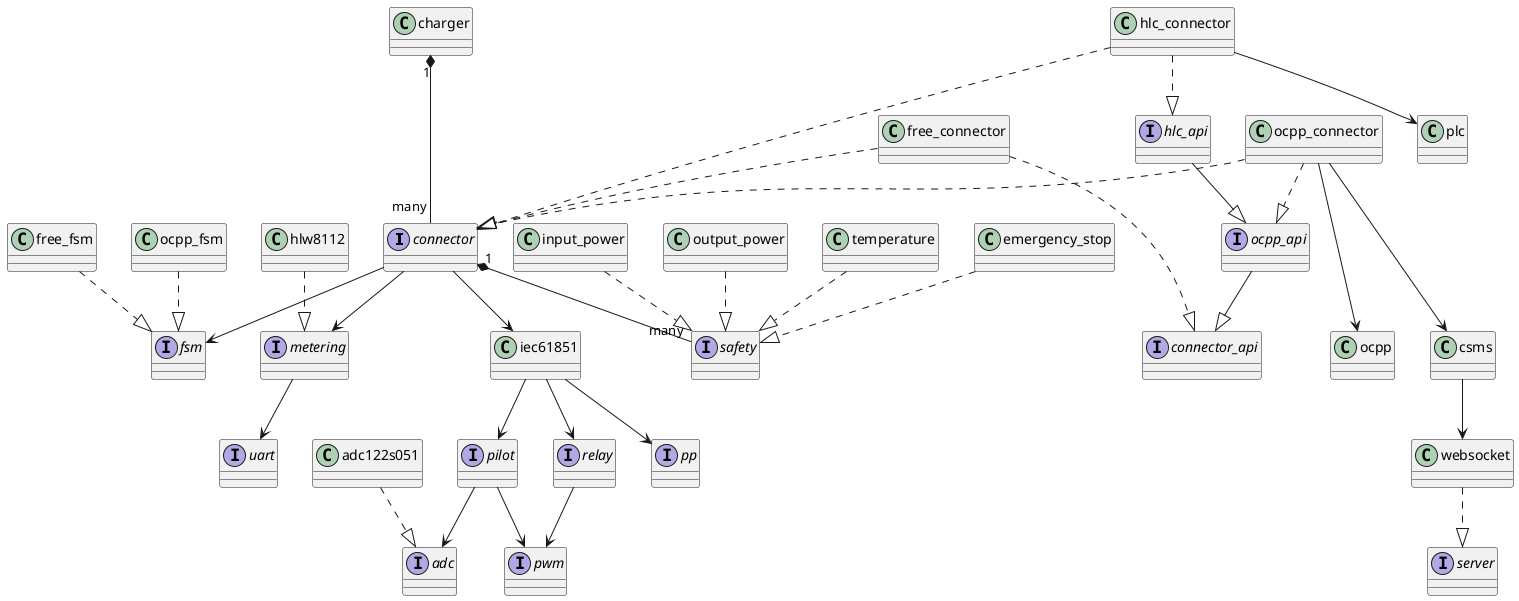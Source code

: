 @startuml

interface connector {
}

interface connector_api {
}

interface ocpp_api
interface hlc_api

interface fsm
interface metering
interface safety
interface pilot
interface relay
interface pp
interface server
interface adc
interface pwm
interface uart

class charger {
}

pilot --> adc
pilot --> pwm
relay --> pwm
metering --> uart

hlw8112 ..|> metering

adc122s051 ..|> adc

iec61851 --> pilot
iec61851 --> relay
iec61851 --> pp

connector --> fsm
connector --> iec61851
connector "1" *-- "many" safety
connector --> metering
free_connector ..|> connector
free_connector ..|> connector_api
ocpp_connector ..|> connector
ocpp_connector ..|> ocpp_api
hlc_connector ..|> connector
hlc_connector ..|> hlc_api

ocpp_api --|> connector_api
hlc_api --|> ocpp_api

free_fsm ..|> fsm
ocpp_fsm ..|> fsm

ocpp_connector ---> ocpp
ocpp_connector ---> csms
csms --> websocket
websocket ..|> server

hlc_connector --> plc

input_power ..|> safety
output_power ..|> safety
temperature ..|> safety
emergency_stop ..|> safety

charger "1" *--- "many" connector

@enduml

